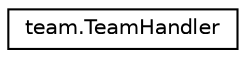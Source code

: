 digraph "Graphical Class Hierarchy"
{
  edge [fontname="Helvetica",fontsize="10",labelfontname="Helvetica",labelfontsize="10"];
  node [fontname="Helvetica",fontsize="10",shape=record];
  rankdir="LR";
  Node0 [label="team.TeamHandler",height=0.2,width=0.4,color="black", fillcolor="white", style="filled",URL="$classteam_1_1_team_handler.html"];
}
